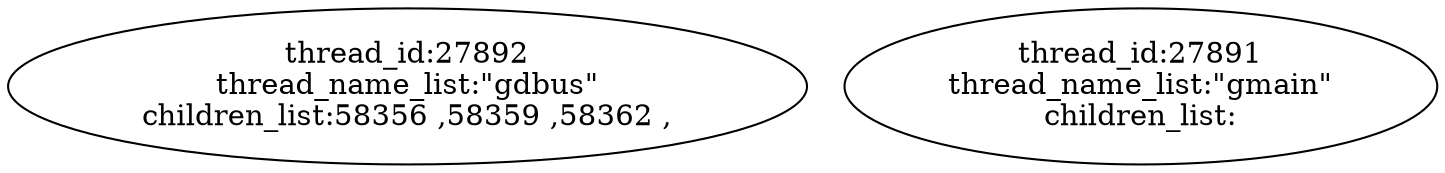 digraph abc{
27892[label="thread_id:27892
thread_name_list:\"gdbus\"
children_list:58356 ,58359 ,58362 ,"
];
27891[label="thread_id:27891
thread_name_list:\"gmain\"
children_list:"
];
}

